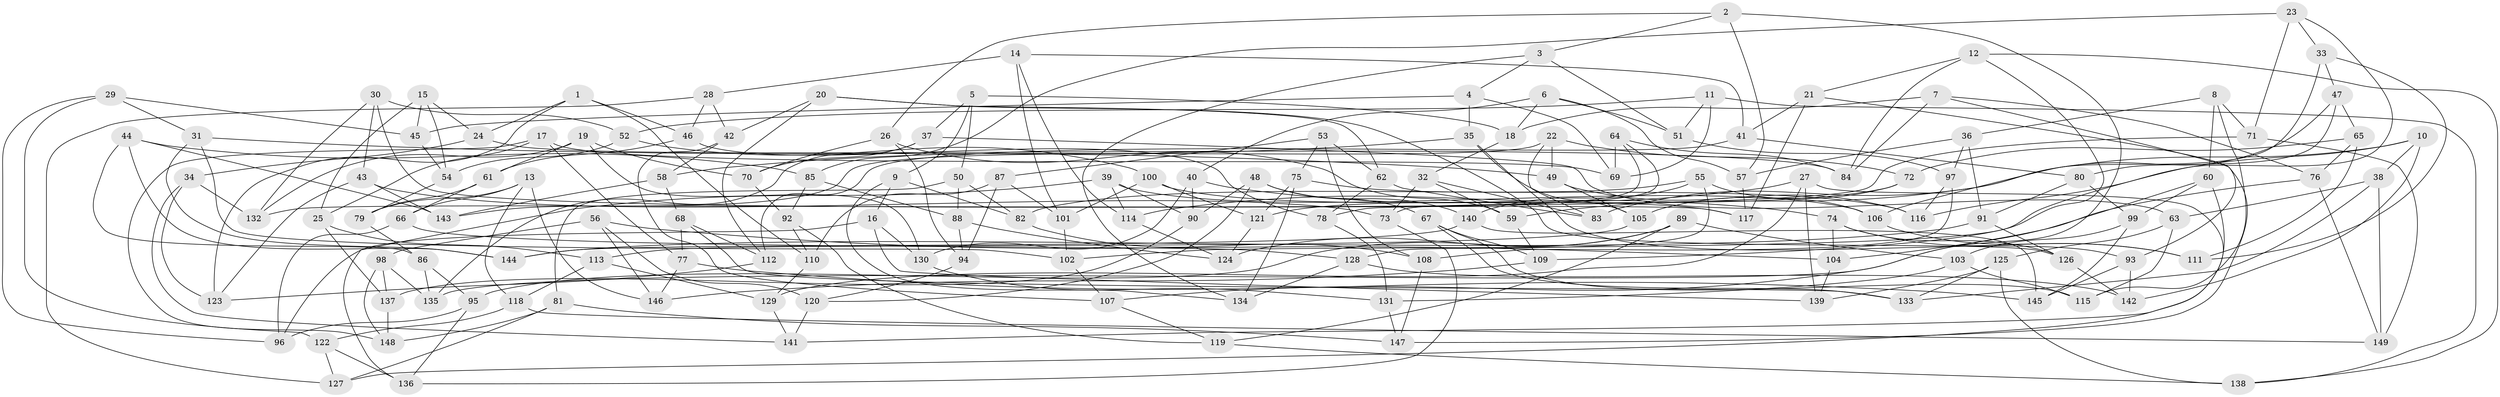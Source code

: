 // Generated by graph-tools (version 1.1) at 2025/27/03/09/25 03:27:02]
// undirected, 149 vertices, 298 edges
graph export_dot {
graph [start="1"]
  node [color=gray90,style=filled];
  1;
  2;
  3;
  4;
  5;
  6;
  7;
  8;
  9;
  10;
  11;
  12;
  13;
  14;
  15;
  16;
  17;
  18;
  19;
  20;
  21;
  22;
  23;
  24;
  25;
  26;
  27;
  28;
  29;
  30;
  31;
  32;
  33;
  34;
  35;
  36;
  37;
  38;
  39;
  40;
  41;
  42;
  43;
  44;
  45;
  46;
  47;
  48;
  49;
  50;
  51;
  52;
  53;
  54;
  55;
  56;
  57;
  58;
  59;
  60;
  61;
  62;
  63;
  64;
  65;
  66;
  67;
  68;
  69;
  70;
  71;
  72;
  73;
  74;
  75;
  76;
  77;
  78;
  79;
  80;
  81;
  82;
  83;
  84;
  85;
  86;
  87;
  88;
  89;
  90;
  91;
  92;
  93;
  94;
  95;
  96;
  97;
  98;
  99;
  100;
  101;
  102;
  103;
  104;
  105;
  106;
  107;
  108;
  109;
  110;
  111;
  112;
  113;
  114;
  115;
  116;
  117;
  118;
  119;
  120;
  121;
  122;
  123;
  124;
  125;
  126;
  127;
  128;
  129;
  130;
  131;
  132;
  133;
  134;
  135;
  136;
  137;
  138;
  139;
  140;
  141;
  142;
  143;
  144;
  145;
  146;
  147;
  148;
  149;
  1 -- 24;
  1 -- 110;
  1 -- 46;
  1 -- 123;
  2 -- 57;
  2 -- 107;
  2 -- 3;
  2 -- 26;
  3 -- 4;
  3 -- 51;
  3 -- 134;
  4 -- 69;
  4 -- 35;
  4 -- 45;
  5 -- 18;
  5 -- 50;
  5 -- 9;
  5 -- 37;
  6 -- 51;
  6 -- 57;
  6 -- 18;
  6 -- 40;
  7 -- 18;
  7 -- 84;
  7 -- 76;
  7 -- 93;
  8 -- 71;
  8 -- 36;
  8 -- 115;
  8 -- 60;
  9 -- 16;
  9 -- 134;
  9 -- 82;
  10 -- 59;
  10 -- 38;
  10 -- 116;
  10 -- 142;
  11 -- 51;
  11 -- 52;
  11 -- 138;
  11 -- 69;
  12 -- 21;
  12 -- 109;
  12 -- 138;
  12 -- 84;
  13 -- 66;
  13 -- 79;
  13 -- 118;
  13 -- 146;
  14 -- 28;
  14 -- 114;
  14 -- 101;
  14 -- 41;
  15 -- 45;
  15 -- 54;
  15 -- 25;
  15 -- 24;
  16 -- 139;
  16 -- 96;
  16 -- 130;
  17 -- 77;
  17 -- 69;
  17 -- 148;
  17 -- 25;
  18 -- 32;
  19 -- 61;
  19 -- 132;
  19 -- 70;
  19 -- 130;
  20 -- 62;
  20 -- 42;
  20 -- 126;
  20 -- 112;
  21 -- 117;
  21 -- 41;
  21 -- 147;
  22 -- 143;
  22 -- 72;
  22 -- 49;
  22 -- 83;
  23 -- 33;
  23 -- 71;
  23 -- 102;
  23 -- 85;
  24 -- 84;
  24 -- 34;
  25 -- 137;
  25 -- 113;
  26 -- 94;
  26 -- 59;
  26 -- 70;
  27 -- 139;
  27 -- 114;
  27 -- 127;
  27 -- 129;
  28 -- 127;
  28 -- 42;
  28 -- 46;
  29 -- 31;
  29 -- 45;
  29 -- 122;
  29 -- 96;
  30 -- 43;
  30 -- 132;
  30 -- 52;
  30 -- 117;
  31 -- 102;
  31 -- 144;
  31 -- 49;
  32 -- 83;
  32 -- 73;
  32 -- 59;
  33 -- 111;
  33 -- 106;
  33 -- 47;
  34 -- 141;
  34 -- 132;
  34 -- 123;
  35 -- 58;
  35 -- 105;
  35 -- 93;
  36 -- 57;
  36 -- 91;
  36 -- 97;
  37 -- 70;
  37 -- 135;
  37 -- 63;
  38 -- 133;
  38 -- 149;
  38 -- 63;
  39 -- 106;
  39 -- 114;
  39 -- 136;
  39 -- 90;
  40 -- 90;
  40 -- 74;
  40 -- 130;
  41 -- 80;
  41 -- 112;
  42 -- 58;
  42 -- 107;
  43 -- 73;
  43 -- 143;
  43 -- 123;
  44 -- 143;
  44 -- 85;
  44 -- 86;
  44 -- 144;
  45 -- 54;
  46 -- 61;
  46 -- 78;
  47 -- 80;
  47 -- 83;
  47 -- 65;
  48 -- 120;
  48 -- 90;
  48 -- 140;
  48 -- 67;
  49 -- 105;
  49 -- 116;
  50 -- 81;
  50 -- 82;
  50 -- 88;
  51 -- 97;
  52 -- 100;
  52 -- 54;
  53 -- 62;
  53 -- 108;
  53 -- 87;
  53 -- 75;
  54 -- 79;
  55 -- 128;
  55 -- 140;
  55 -- 106;
  55 -- 82;
  56 -- 98;
  56 -- 120;
  56 -- 104;
  56 -- 146;
  57 -- 117;
  58 -- 143;
  58 -- 68;
  59 -- 109;
  60 -- 99;
  60 -- 141;
  60 -- 135;
  61 -- 79;
  61 -- 66;
  62 -- 83;
  62 -- 78;
  63 -- 125;
  63 -- 115;
  64 -- 84;
  64 -- 73;
  64 -- 69;
  64 -- 78;
  65 -- 72;
  65 -- 76;
  65 -- 111;
  66 -- 128;
  66 -- 96;
  67 -- 133;
  67 -- 115;
  67 -- 109;
  68 -- 77;
  68 -- 133;
  68 -- 112;
  70 -- 92;
  71 -- 149;
  71 -- 132;
  72 -- 121;
  72 -- 105;
  73 -- 136;
  74 -- 126;
  74 -- 104;
  74 -- 111;
  75 -- 134;
  75 -- 116;
  75 -- 121;
  76 -- 104;
  76 -- 149;
  77 -- 145;
  77 -- 146;
  78 -- 131;
  79 -- 86;
  80 -- 99;
  80 -- 91;
  81 -- 147;
  81 -- 127;
  81 -- 148;
  82 -- 108;
  85 -- 88;
  85 -- 92;
  86 -- 95;
  86 -- 135;
  87 -- 110;
  87 -- 101;
  87 -- 94;
  88 -- 124;
  88 -- 94;
  89 -- 103;
  89 -- 124;
  89 -- 119;
  89 -- 95;
  90 -- 137;
  91 -- 144;
  91 -- 126;
  92 -- 110;
  92 -- 119;
  93 -- 145;
  93 -- 142;
  94 -- 120;
  95 -- 136;
  95 -- 96;
  97 -- 116;
  97 -- 108;
  98 -- 148;
  98 -- 135;
  98 -- 137;
  99 -- 103;
  99 -- 145;
  100 -- 117;
  100 -- 101;
  100 -- 121;
  101 -- 102;
  102 -- 107;
  103 -- 131;
  103 -- 115;
  104 -- 139;
  105 -- 113;
  106 -- 111;
  107 -- 119;
  108 -- 147;
  109 -- 146;
  110 -- 129;
  112 -- 123;
  113 -- 118;
  113 -- 129;
  114 -- 124;
  118 -- 122;
  118 -- 149;
  119 -- 138;
  120 -- 141;
  121 -- 124;
  122 -- 127;
  122 -- 136;
  125 -- 139;
  125 -- 133;
  125 -- 138;
  126 -- 142;
  128 -- 134;
  128 -- 142;
  129 -- 141;
  130 -- 131;
  131 -- 147;
  137 -- 148;
  140 -- 145;
  140 -- 144;
}
